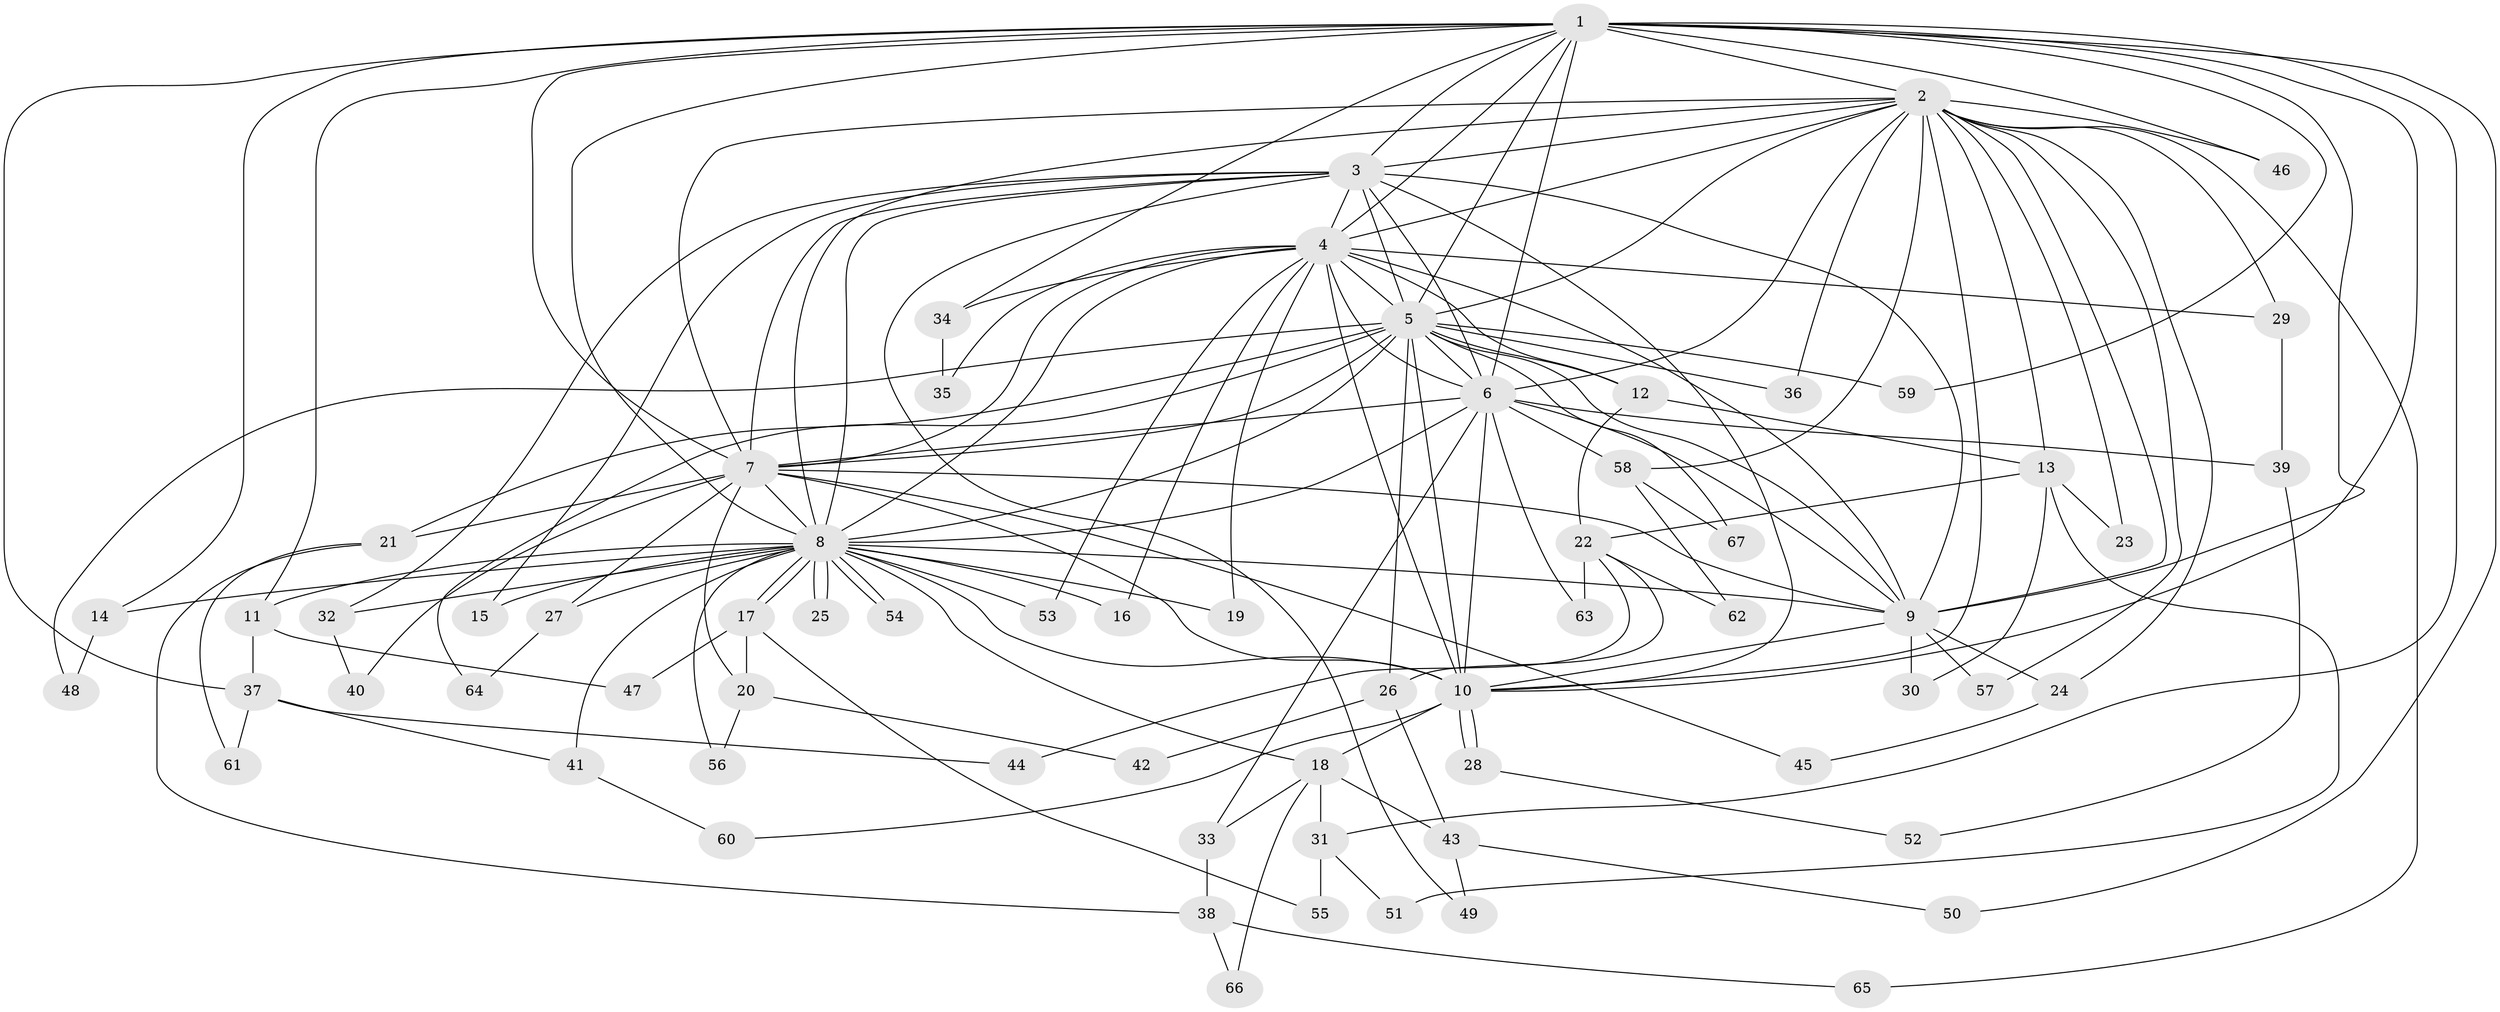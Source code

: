 // Generated by graph-tools (version 1.1) at 2025/14/03/09/25 04:14:07]
// undirected, 67 vertices, 159 edges
graph export_dot {
graph [start="1"]
  node [color=gray90,style=filled];
  1;
  2;
  3;
  4;
  5;
  6;
  7;
  8;
  9;
  10;
  11;
  12;
  13;
  14;
  15;
  16;
  17;
  18;
  19;
  20;
  21;
  22;
  23;
  24;
  25;
  26;
  27;
  28;
  29;
  30;
  31;
  32;
  33;
  34;
  35;
  36;
  37;
  38;
  39;
  40;
  41;
  42;
  43;
  44;
  45;
  46;
  47;
  48;
  49;
  50;
  51;
  52;
  53;
  54;
  55;
  56;
  57;
  58;
  59;
  60;
  61;
  62;
  63;
  64;
  65;
  66;
  67;
  1 -- 2;
  1 -- 3;
  1 -- 4;
  1 -- 5;
  1 -- 6;
  1 -- 7;
  1 -- 8;
  1 -- 9;
  1 -- 10;
  1 -- 11;
  1 -- 14;
  1 -- 31;
  1 -- 34;
  1 -- 37;
  1 -- 46;
  1 -- 50;
  1 -- 59;
  2 -- 3;
  2 -- 4;
  2 -- 5;
  2 -- 6;
  2 -- 7;
  2 -- 8;
  2 -- 9;
  2 -- 10;
  2 -- 13;
  2 -- 23;
  2 -- 24;
  2 -- 29;
  2 -- 36;
  2 -- 46;
  2 -- 57;
  2 -- 58;
  2 -- 65;
  3 -- 4;
  3 -- 5;
  3 -- 6;
  3 -- 7;
  3 -- 8;
  3 -- 9;
  3 -- 10;
  3 -- 15;
  3 -- 32;
  3 -- 49;
  4 -- 5;
  4 -- 6;
  4 -- 7;
  4 -- 8;
  4 -- 9;
  4 -- 10;
  4 -- 12;
  4 -- 16;
  4 -- 19;
  4 -- 29;
  4 -- 34;
  4 -- 35;
  4 -- 53;
  5 -- 6;
  5 -- 7;
  5 -- 8;
  5 -- 9;
  5 -- 10;
  5 -- 12;
  5 -- 21;
  5 -- 26;
  5 -- 36;
  5 -- 48;
  5 -- 59;
  5 -- 64;
  5 -- 67;
  6 -- 7;
  6 -- 8;
  6 -- 9;
  6 -- 10;
  6 -- 33;
  6 -- 39;
  6 -- 58;
  6 -- 63;
  7 -- 8;
  7 -- 9;
  7 -- 10;
  7 -- 20;
  7 -- 21;
  7 -- 27;
  7 -- 40;
  7 -- 45;
  8 -- 9;
  8 -- 10;
  8 -- 11;
  8 -- 14;
  8 -- 15;
  8 -- 16;
  8 -- 17;
  8 -- 17;
  8 -- 18;
  8 -- 19;
  8 -- 25;
  8 -- 25;
  8 -- 27;
  8 -- 32;
  8 -- 41;
  8 -- 53;
  8 -- 54;
  8 -- 54;
  8 -- 56;
  9 -- 10;
  9 -- 24;
  9 -- 30;
  9 -- 57;
  10 -- 18;
  10 -- 28;
  10 -- 28;
  10 -- 60;
  11 -- 37;
  11 -- 47;
  12 -- 13;
  12 -- 22;
  13 -- 22;
  13 -- 23;
  13 -- 30;
  13 -- 51;
  14 -- 48;
  17 -- 20;
  17 -- 47;
  17 -- 55;
  18 -- 31;
  18 -- 33;
  18 -- 43;
  18 -- 66;
  20 -- 42;
  20 -- 56;
  21 -- 38;
  21 -- 61;
  22 -- 26;
  22 -- 44;
  22 -- 62;
  22 -- 63;
  24 -- 45;
  26 -- 42;
  26 -- 43;
  27 -- 64;
  28 -- 52;
  29 -- 39;
  31 -- 51;
  31 -- 55;
  32 -- 40;
  33 -- 38;
  34 -- 35;
  37 -- 41;
  37 -- 44;
  37 -- 61;
  38 -- 65;
  38 -- 66;
  39 -- 52;
  41 -- 60;
  43 -- 49;
  43 -- 50;
  58 -- 62;
  58 -- 67;
}
